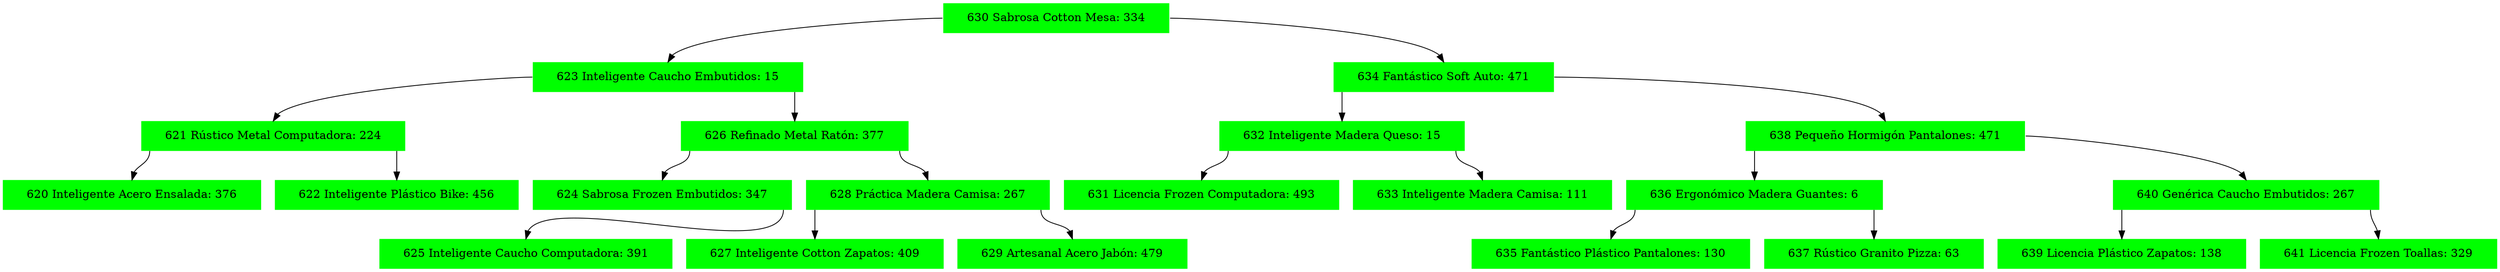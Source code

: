 digraph G{
node[shape="record"];
node0xc000cef620[label="<f0>|<f1>630  Sabrosa Cotton Mesa: 334|<f2>",color=green,style =filled];
node0xc000cef680[label="<f0>|<f1>623 Inteligente Caucho Embutidos: 15|<f2>",color=green,style =filled];
node0xc000cef620:f0->node0xc000cef680:f1
node0xc000cefe00[label="<f0>|<f1>621 Rústico Metal Computadora: 224|<f2>",color=green,style =filled];
node0xc000cef680:f0->node0xc000cefe00:f1
node0xc000cef800[label="<f0>|<f1>620 Inteligente Acero Ensalada: 376|<f2>",color=green,style =filled];
node0xc000cefe00:f0->node0xc000cef800:f1
node0xc000cef740[label="<f0>|<f1>622 Inteligente Plástico Bike: 456|<f2>",color=green,style =filled];
node0xc000cefe00:f2->node0xc000cef740:f1
node0xc000cefd40[label="<f0>|<f1>626 Refinado Metal Ratón: 377|<f2>",color=green,style =filled];
node0xc000cef680:f2->node0xc000cefd40:f1
node0xc000cef7a0[label="<f0>|<f1>624 Sabrosa Frozen Embutidos: 347|<f2>",color=green,style =filled];
node0xc000cefd40:f0->node0xc000cef7a0:f1
node0xc000cefda0[label="<f0>|<f1>625 Inteligente Caucho Computadora: 391|<f2>",color=green,style =filled];
node0xc000cef7a0:f2->node0xc000cefda0:f1
node0xc000cef9e0[label="<f0>|<f1>628 Práctica Madera Camisa: 267|<f2>",color=green,style =filled];
node0xc000cefd40:f2->node0xc000cef9e0:f1
node0xc000cefb00[label="<f0>|<f1>627 Inteligente Cotton Zapatos: 409|<f2>",color=green,style =filled];
node0xc000cef9e0:f0->node0xc000cefb00:f1
node0xc000cef920[label="<f0>|<f1>629 Artesanal Acero Jabón: 479|<f2>",color=green,style =filled];
node0xc000cef9e0:f2->node0xc000cef920:f1
node0xc000cefa40[label="<f0>|<f1>634 Fantástico Soft Auto: 471|<f2>",color=green,style =filled];
node0xc000cef620:f2->node0xc000cefa40:f1
node0xc000cefc80[label="<f0>|<f1>632 Inteligente Madera Queso: 15|<f2>",color=green,style =filled];
node0xc000cefa40:f0->node0xc000cefc80:f1
node0xc000cef980[label="<f0>|<f1>631 Licencia Frozen Computadora: 493|<f2>",color=green,style =filled];
node0xc000cefc80:f0->node0xc000cef980:f1
node0xc000cefaa0[label="<f0>|<f1>633 Inteligente Madera Camisa: 111|<f2>",color=green,style =filled];
node0xc000cefc80:f2->node0xc000cefaa0:f1
node0xc000cef6e0[label="<f0>|<f1>638 Pequeño Hormigón Pantalones: 471|<f2>",color=green,style =filled];
node0xc000cefa40:f2->node0xc000cef6e0:f1
node0xc000cef860[label="<f0>|<f1>636 Ergonómico Madera Guantes: 6|<f2>",color=green,style =filled];
node0xc000cef6e0:f0->node0xc000cef860:f1
node0xc000cefb60[label="<f0>|<f1>635 Fantástico Plástico Pantalones: 130|<f2>",color=green,style =filled];
node0xc000cef860:f0->node0xc000cefb60:f1
node0xc000cefbc0[label="<f0>|<f1>637 Rústico Granito Pizza: 63|<f2>",color=green,style =filled];
node0xc000cef860:f2->node0xc000cefbc0:f1
node0xc000cef8c0[label="<f0>|<f1>640 Genérica Caucho Embutidos: 267|<f2>",color=green,style =filled];
node0xc000cef6e0:f2->node0xc000cef8c0:f1
node0xc000cefce0[label="<f0>|<f1>639 Licencia Plástico Zapatos: 138|<f2>",color=green,style =filled];
node0xc000cef8c0:f0->node0xc000cefce0:f1
node0xc000cefc20[label="<f0>|<f1>641 Licencia Frozen Toallas: 329|<f2>",color=green,style =filled];
node0xc000cef8c0:f2->node0xc000cefc20:f1
}
